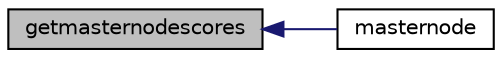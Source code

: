 digraph "getmasternodescores"
{
  edge [fontname="Helvetica",fontsize="10",labelfontname="Helvetica",labelfontsize="10"];
  node [fontname="Helvetica",fontsize="10",shape=record];
  rankdir="LR";
  Node135 [label="getmasternodescores",height=0.2,width=0.4,color="black", fillcolor="grey75", style="filled", fontcolor="black"];
  Node135 -> Node136 [dir="back",color="midnightblue",fontsize="10",style="solid",fontname="Helvetica"];
  Node136 [label="masternode",height=0.2,width=0.4,color="black", fillcolor="white", style="filled",URL="$rpcmasternode_8cpp.html#a30609e443aeb47c29ed0878d16b1b5e1"];
}
